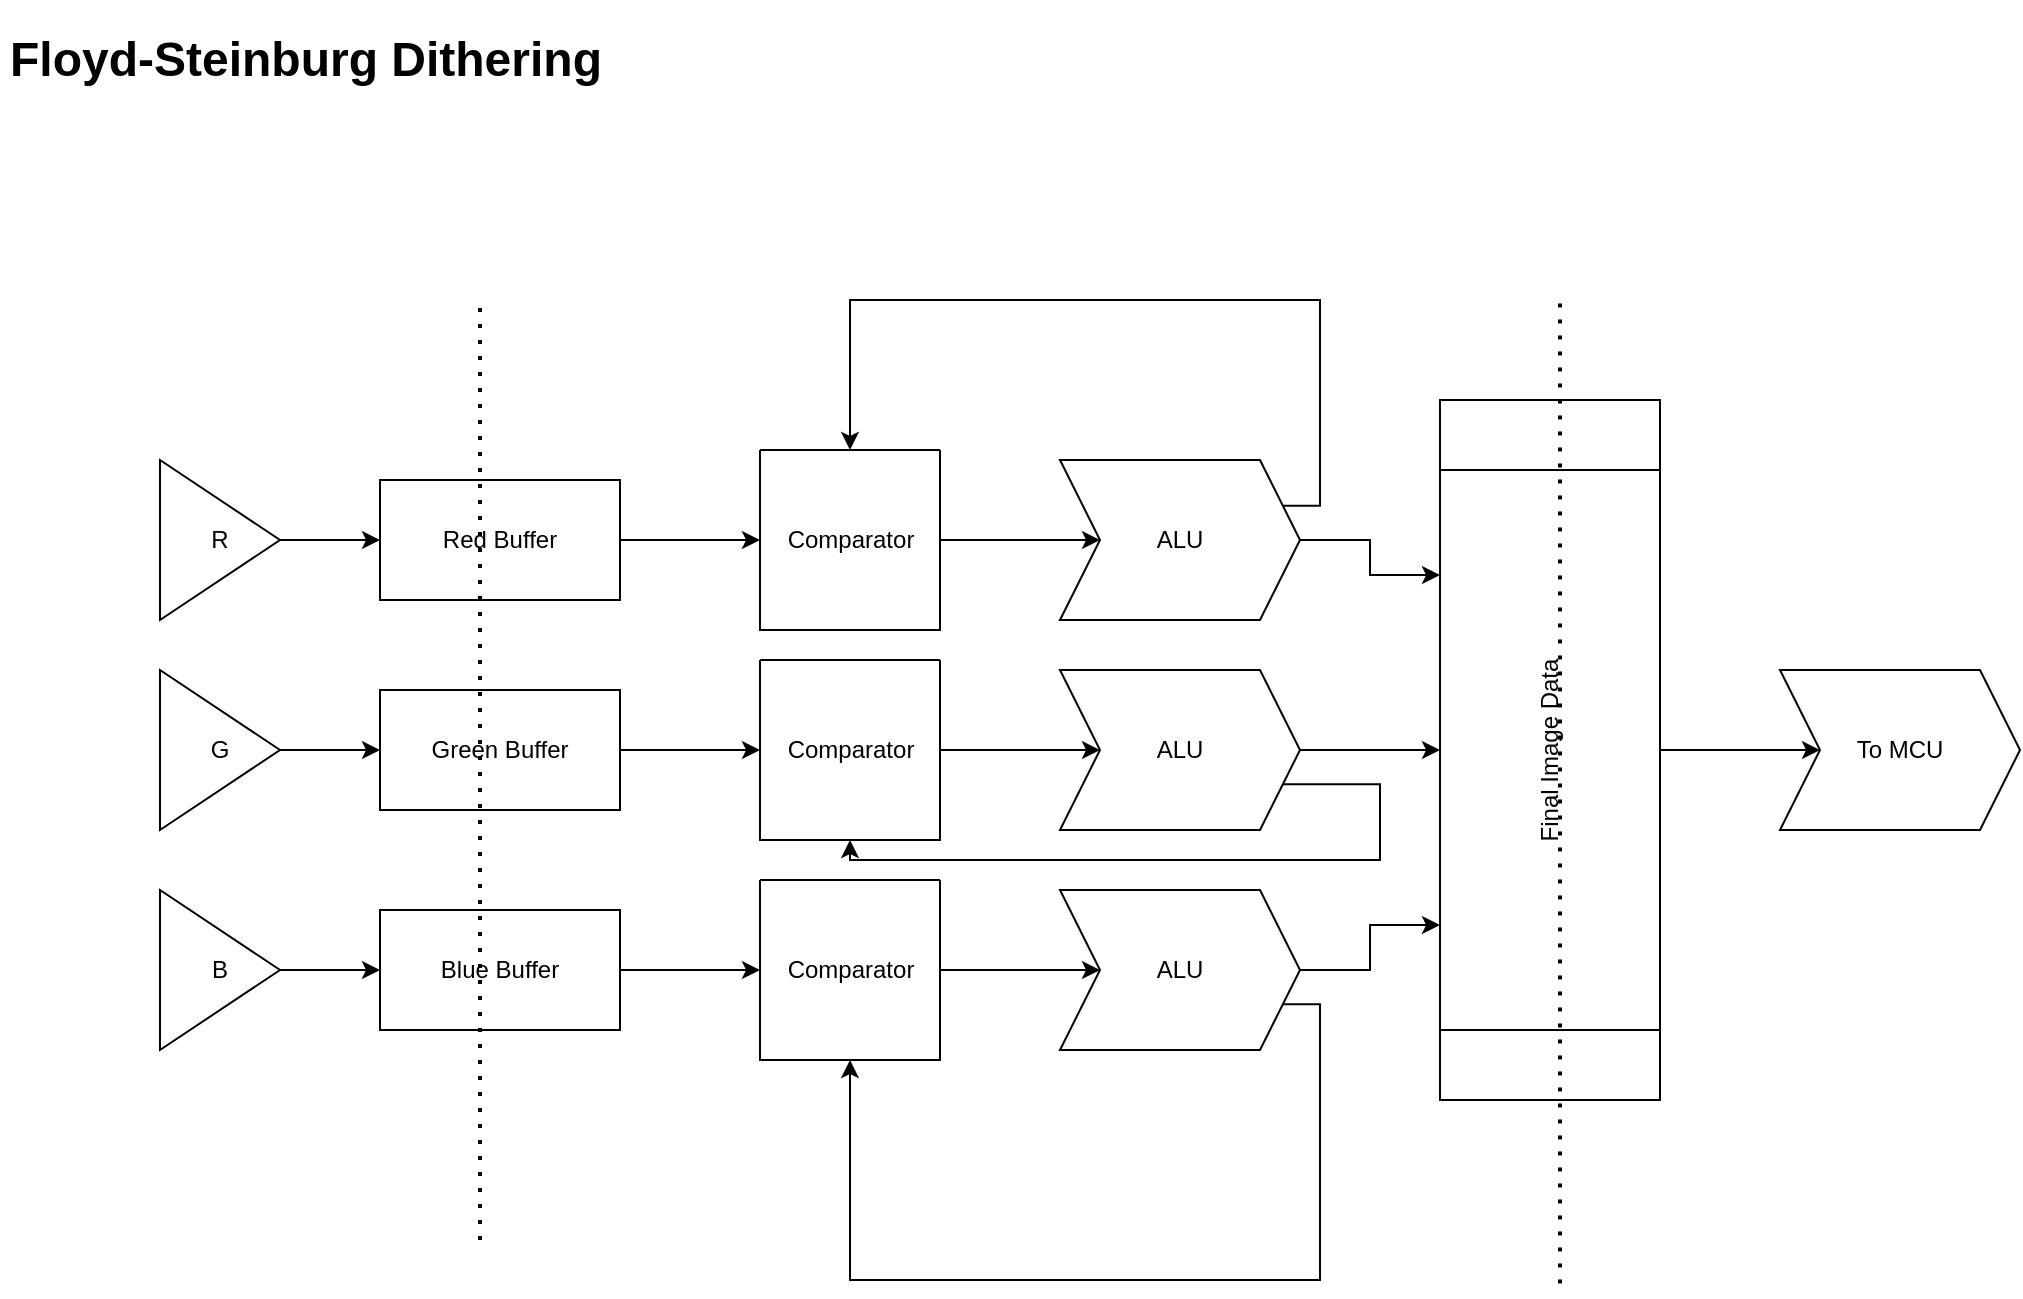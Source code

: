 <mxfile version="20.8.17" type="device"><diagram name="Page-1" id="4Bil3mrlRoVBguu77nE2"><mxGraphModel dx="1517" dy="1893" grid="1" gridSize="10" guides="1" tooltips="1" connect="1" arrows="1" fold="1" page="1" pageScale="1" pageWidth="850" pageHeight="1100" math="0" shadow="0"><root><mxCell id="0"/><mxCell id="1" parent="0"/><mxCell id="RPvP9oJDMimQl4wZ2Ckf-16" value="" style="edgeStyle=orthogonalEdgeStyle;rounded=0;orthogonalLoop=1;jettySize=auto;html=1;" parent="1" source="RPvP9oJDMimQl4wZ2Ckf-1" target="RPvP9oJDMimQl4wZ2Ckf-15" edge="1"><mxGeometry relative="1" as="geometry"/></mxCell><mxCell id="RPvP9oJDMimQl4wZ2Ckf-1" value="R" style="triangle;whiteSpace=wrap;html=1;" parent="1" vertex="1"><mxGeometry x="80" y="100" width="60" height="80" as="geometry"/></mxCell><mxCell id="RPvP9oJDMimQl4wZ2Ckf-5" value="" style="swimlane;startSize=0;" parent="1" vertex="1"><mxGeometry x="380" y="95" width="90" height="90" as="geometry"/></mxCell><mxCell id="RPvP9oJDMimQl4wZ2Ckf-9" value="Comparator" style="text;html=1;align=center;verticalAlign=middle;resizable=0;points=[];autosize=1;strokeColor=none;fillColor=none;" parent="RPvP9oJDMimQl4wZ2Ckf-5" vertex="1"><mxGeometry y="30" width="90" height="30" as="geometry"/></mxCell><mxCell id="RPvP9oJDMimQl4wZ2Ckf-12" value="" style="edgeStyle=orthogonalEdgeStyle;rounded=0;orthogonalLoop=1;jettySize=auto;html=1;entryX=0;entryY=0.5;entryDx=0;entryDy=0;" parent="1" source="RPvP9oJDMimQl4wZ2Ckf-9" target="CyOtv-yPDXmOrcRfvYqK-26" edge="1"><mxGeometry relative="1" as="geometry"><mxPoint x="530" y="140" as="targetPoint"/></mxGeometry></mxCell><mxCell id="RPvP9oJDMimQl4wZ2Ckf-17" value="" style="edgeStyle=orthogonalEdgeStyle;rounded=0;orthogonalLoop=1;jettySize=auto;html=1;" parent="1" source="RPvP9oJDMimQl4wZ2Ckf-15" target="RPvP9oJDMimQl4wZ2Ckf-9" edge="1"><mxGeometry relative="1" as="geometry"/></mxCell><mxCell id="RPvP9oJDMimQl4wZ2Ckf-15" value="Red Buffer" style="whiteSpace=wrap;html=1;" parent="1" vertex="1"><mxGeometry x="190" y="110" width="120" height="60" as="geometry"/></mxCell><mxCell id="RPvP9oJDMimQl4wZ2Ckf-20" value="&lt;h1&gt;Floyd-Steinburg Dithering&lt;/h1&gt;" style="text;html=1;strokeColor=none;fillColor=none;spacing=5;spacingTop=-20;whiteSpace=wrap;overflow=hidden;rounded=0;" parent="1" vertex="1"><mxGeometry y="-120" width="370" height="120" as="geometry"/></mxCell><mxCell id="CyOtv-yPDXmOrcRfvYqK-5" value="" style="edgeStyle=orthogonalEdgeStyle;rounded=0;orthogonalLoop=1;jettySize=auto;html=1;" edge="1" parent="1" source="CyOtv-yPDXmOrcRfvYqK-6" target="CyOtv-yPDXmOrcRfvYqK-12"><mxGeometry relative="1" as="geometry"/></mxCell><mxCell id="CyOtv-yPDXmOrcRfvYqK-6" value="G" style="triangle;whiteSpace=wrap;html=1;" vertex="1" parent="1"><mxGeometry x="80" y="205" width="60" height="80" as="geometry"/></mxCell><mxCell id="CyOtv-yPDXmOrcRfvYqK-7" value="" style="swimlane;startSize=0;" vertex="1" parent="1"><mxGeometry x="380" y="200" width="90" height="90" as="geometry"/></mxCell><mxCell id="CyOtv-yPDXmOrcRfvYqK-8" value="Comparator" style="text;html=1;align=center;verticalAlign=middle;resizable=0;points=[];autosize=1;strokeColor=none;fillColor=none;" vertex="1" parent="CyOtv-yPDXmOrcRfvYqK-7"><mxGeometry y="30" width="90" height="30" as="geometry"/></mxCell><mxCell id="CyOtv-yPDXmOrcRfvYqK-10" value="" style="edgeStyle=orthogonalEdgeStyle;rounded=0;orthogonalLoop=1;jettySize=auto;html=1;entryX=0;entryY=0.5;entryDx=0;entryDy=0;" edge="1" parent="1" source="CyOtv-yPDXmOrcRfvYqK-8" target="CyOtv-yPDXmOrcRfvYqK-25"><mxGeometry relative="1" as="geometry"><mxPoint x="510" y="250" as="targetPoint"/></mxGeometry></mxCell><mxCell id="CyOtv-yPDXmOrcRfvYqK-11" value="" style="edgeStyle=orthogonalEdgeStyle;rounded=0;orthogonalLoop=1;jettySize=auto;html=1;" edge="1" parent="1" source="CyOtv-yPDXmOrcRfvYqK-12" target="CyOtv-yPDXmOrcRfvYqK-8"><mxGeometry relative="1" as="geometry"/></mxCell><mxCell id="CyOtv-yPDXmOrcRfvYqK-12" value="Green Buffer" style="whiteSpace=wrap;html=1;" vertex="1" parent="1"><mxGeometry x="190" y="215" width="120" height="60" as="geometry"/></mxCell><mxCell id="CyOtv-yPDXmOrcRfvYqK-13" value="" style="edgeStyle=orthogonalEdgeStyle;rounded=0;orthogonalLoop=1;jettySize=auto;html=1;" edge="1" parent="1" source="CyOtv-yPDXmOrcRfvYqK-14" target="CyOtv-yPDXmOrcRfvYqK-20"><mxGeometry relative="1" as="geometry"/></mxCell><mxCell id="CyOtv-yPDXmOrcRfvYqK-14" value="B" style="triangle;whiteSpace=wrap;html=1;" vertex="1" parent="1"><mxGeometry x="80" y="315" width="60" height="80" as="geometry"/></mxCell><mxCell id="CyOtv-yPDXmOrcRfvYqK-15" value="" style="swimlane;startSize=0;" vertex="1" parent="1"><mxGeometry x="380" y="310" width="90" height="90" as="geometry"/></mxCell><mxCell id="CyOtv-yPDXmOrcRfvYqK-16" value="Comparator" style="text;html=1;align=center;verticalAlign=middle;resizable=0;points=[];autosize=1;strokeColor=none;fillColor=none;" vertex="1" parent="CyOtv-yPDXmOrcRfvYqK-15"><mxGeometry y="30" width="90" height="30" as="geometry"/></mxCell><mxCell id="CyOtv-yPDXmOrcRfvYqK-18" value="" style="edgeStyle=orthogonalEdgeStyle;rounded=0;orthogonalLoop=1;jettySize=auto;html=1;entryX=0;entryY=0.5;entryDx=0;entryDy=0;" edge="1" parent="1" source="CyOtv-yPDXmOrcRfvYqK-16" target="CyOtv-yPDXmOrcRfvYqK-24"><mxGeometry relative="1" as="geometry"><mxPoint x="545" y="355" as="targetPoint"/></mxGeometry></mxCell><mxCell id="CyOtv-yPDXmOrcRfvYqK-19" value="" style="edgeStyle=orthogonalEdgeStyle;rounded=0;orthogonalLoop=1;jettySize=auto;html=1;" edge="1" parent="1" source="CyOtv-yPDXmOrcRfvYqK-20" target="CyOtv-yPDXmOrcRfvYqK-16"><mxGeometry relative="1" as="geometry"/></mxCell><mxCell id="CyOtv-yPDXmOrcRfvYqK-20" value="Blue Buffer" style="whiteSpace=wrap;html=1;" vertex="1" parent="1"><mxGeometry x="190" y="325" width="120" height="60" as="geometry"/></mxCell><mxCell id="CyOtv-yPDXmOrcRfvYqK-23" style="edgeStyle=orthogonalEdgeStyle;rounded=0;orthogonalLoop=1;jettySize=auto;html=1;exitX=0.5;exitY=1;exitDx=0;exitDy=0;entryX=0;entryY=0.5;entryDx=0;entryDy=0;" edge="1" parent="1" source="CyOtv-yPDXmOrcRfvYqK-21" target="CyOtv-yPDXmOrcRfvYqK-22"><mxGeometry relative="1" as="geometry"/></mxCell><mxCell id="CyOtv-yPDXmOrcRfvYqK-21" value="Final Image Data" style="shape=process;whiteSpace=wrap;html=1;backgroundOutline=1;rotation=-90;" vertex="1" parent="1"><mxGeometry x="600" y="190" width="350" height="110" as="geometry"/></mxCell><mxCell id="CyOtv-yPDXmOrcRfvYqK-22" value="To MCU" style="shape=step;perimeter=stepPerimeter;whiteSpace=wrap;html=1;fixedSize=1;" vertex="1" parent="1"><mxGeometry x="890" y="205" width="120" height="80" as="geometry"/></mxCell><mxCell id="CyOtv-yPDXmOrcRfvYqK-32" style="edgeStyle=orthogonalEdgeStyle;rounded=0;orthogonalLoop=1;jettySize=auto;html=1;exitX=1;exitY=0.5;exitDx=0;exitDy=0;entryX=0.25;entryY=0;entryDx=0;entryDy=0;" edge="1" parent="1" source="CyOtv-yPDXmOrcRfvYqK-24" target="CyOtv-yPDXmOrcRfvYqK-21"><mxGeometry relative="1" as="geometry"/></mxCell><mxCell id="CyOtv-yPDXmOrcRfvYqK-33" style="edgeStyle=orthogonalEdgeStyle;rounded=0;orthogonalLoop=1;jettySize=auto;html=1;exitX=1;exitY=0.75;exitDx=0;exitDy=0;entryX=0.5;entryY=1;entryDx=0;entryDy=0;" edge="1" parent="1" source="CyOtv-yPDXmOrcRfvYqK-24" target="CyOtv-yPDXmOrcRfvYqK-15"><mxGeometry relative="1" as="geometry"><mxPoint x="670" y="480" as="targetPoint"/><Array as="points"><mxPoint x="660" y="372"/><mxPoint x="660" y="510"/><mxPoint x="425" y="510"/></Array></mxGeometry></mxCell><mxCell id="CyOtv-yPDXmOrcRfvYqK-24" value="ALU" style="shape=step;perimeter=stepPerimeter;whiteSpace=wrap;html=1;fixedSize=1;" vertex="1" parent="1"><mxGeometry x="530" y="315" width="120" height="80" as="geometry"/></mxCell><mxCell id="CyOtv-yPDXmOrcRfvYqK-31" style="edgeStyle=orthogonalEdgeStyle;rounded=0;orthogonalLoop=1;jettySize=auto;html=1;exitX=1;exitY=0.5;exitDx=0;exitDy=0;" edge="1" parent="1" source="CyOtv-yPDXmOrcRfvYqK-25" target="CyOtv-yPDXmOrcRfvYqK-21"><mxGeometry relative="1" as="geometry"/></mxCell><mxCell id="CyOtv-yPDXmOrcRfvYqK-35" style="edgeStyle=orthogonalEdgeStyle;rounded=0;orthogonalLoop=1;jettySize=auto;html=1;exitX=1;exitY=0.75;exitDx=0;exitDy=0;entryX=0.5;entryY=1;entryDx=0;entryDy=0;" edge="1" parent="1" source="CyOtv-yPDXmOrcRfvYqK-25" target="CyOtv-yPDXmOrcRfvYqK-7"><mxGeometry relative="1" as="geometry"><Array as="points"><mxPoint x="690" y="262"/><mxPoint x="690" y="300"/><mxPoint x="425" y="300"/></Array></mxGeometry></mxCell><mxCell id="CyOtv-yPDXmOrcRfvYqK-25" value="ALU" style="shape=step;perimeter=stepPerimeter;whiteSpace=wrap;html=1;fixedSize=1;" vertex="1" parent="1"><mxGeometry x="530" y="205" width="120" height="80" as="geometry"/></mxCell><mxCell id="CyOtv-yPDXmOrcRfvYqK-29" style="edgeStyle=orthogonalEdgeStyle;rounded=0;orthogonalLoop=1;jettySize=auto;html=1;exitX=1;exitY=0.5;exitDx=0;exitDy=0;entryX=0.75;entryY=0;entryDx=0;entryDy=0;" edge="1" parent="1" source="CyOtv-yPDXmOrcRfvYqK-26" target="CyOtv-yPDXmOrcRfvYqK-21"><mxGeometry relative="1" as="geometry"/></mxCell><mxCell id="CyOtv-yPDXmOrcRfvYqK-34" style="edgeStyle=orthogonalEdgeStyle;rounded=0;orthogonalLoop=1;jettySize=auto;html=1;exitX=1;exitY=0.25;exitDx=0;exitDy=0;entryX=0.5;entryY=0;entryDx=0;entryDy=0;" edge="1" parent="1" source="CyOtv-yPDXmOrcRfvYqK-26" target="RPvP9oJDMimQl4wZ2Ckf-5"><mxGeometry relative="1" as="geometry"><Array as="points"><mxPoint x="660" y="123"/><mxPoint x="660" y="20"/><mxPoint x="425" y="20"/></Array></mxGeometry></mxCell><mxCell id="CyOtv-yPDXmOrcRfvYqK-26" value="ALU" style="shape=step;perimeter=stepPerimeter;whiteSpace=wrap;html=1;fixedSize=1;" vertex="1" parent="1"><mxGeometry x="530" y="100" width="120" height="80" as="geometry"/></mxCell><mxCell id="CyOtv-yPDXmOrcRfvYqK-36" value="" style="endArrow=none;dashed=1;html=1;dashPattern=1 3;strokeWidth=2;rounded=0;" edge="1" parent="1"><mxGeometry width="50" height="50" relative="1" as="geometry"><mxPoint x="240" y="490" as="sourcePoint"/><mxPoint x="240" y="20" as="targetPoint"/></mxGeometry></mxCell><mxCell id="CyOtv-yPDXmOrcRfvYqK-37" value="" style="endArrow=none;dashed=1;html=1;dashPattern=1 3;strokeWidth=2;rounded=0;" edge="1" parent="1"><mxGeometry width="50" height="50" relative="1" as="geometry"><mxPoint x="780" y="511.71" as="sourcePoint"/><mxPoint x="780" y="19.999" as="targetPoint"/></mxGeometry></mxCell></root></mxGraphModel></diagram></mxfile>
